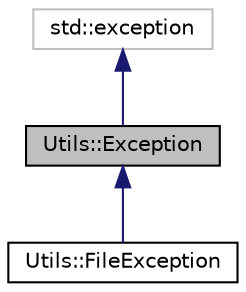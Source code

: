 digraph "Utils::Exception"
    {
    // LATEX_PDF_SIZE
  bgcolor = "transparent";
edge [fontname = "Helvetica",fontsize = "10",labelfontname = "Helvetica",labelfontsize = "10"];
node [fontname = "Helvetica",fontsize = "10",shape = record];
Node1 [label = "Utils::Exception",height = 0.2,width = 0.4,color = "black", fillcolor = "grey75", style = "filled", fontcolor = "black",tooltip = "Class for Exception."];
Node2 -> Node1 [dir = "back",color = "midnightblue",fontsize = "10",style = "solid",fontname = "Helvetica"];
Node2 [label = "std::exception",height = 0.2,width = 0.4,color = "grey75",tooltip = " "];
Node1 -> Node3 [dir = "back",color = "midnightblue",fontsize = "10",style = "solid",fontname = "Helvetica"];
Node3 [label = "Utils::FileException",height = 0.2,width = 0.4,color = "black",URL = "$class_utils_1_1_file_exception.html",tooltip = "Class for File Exception."];
}
